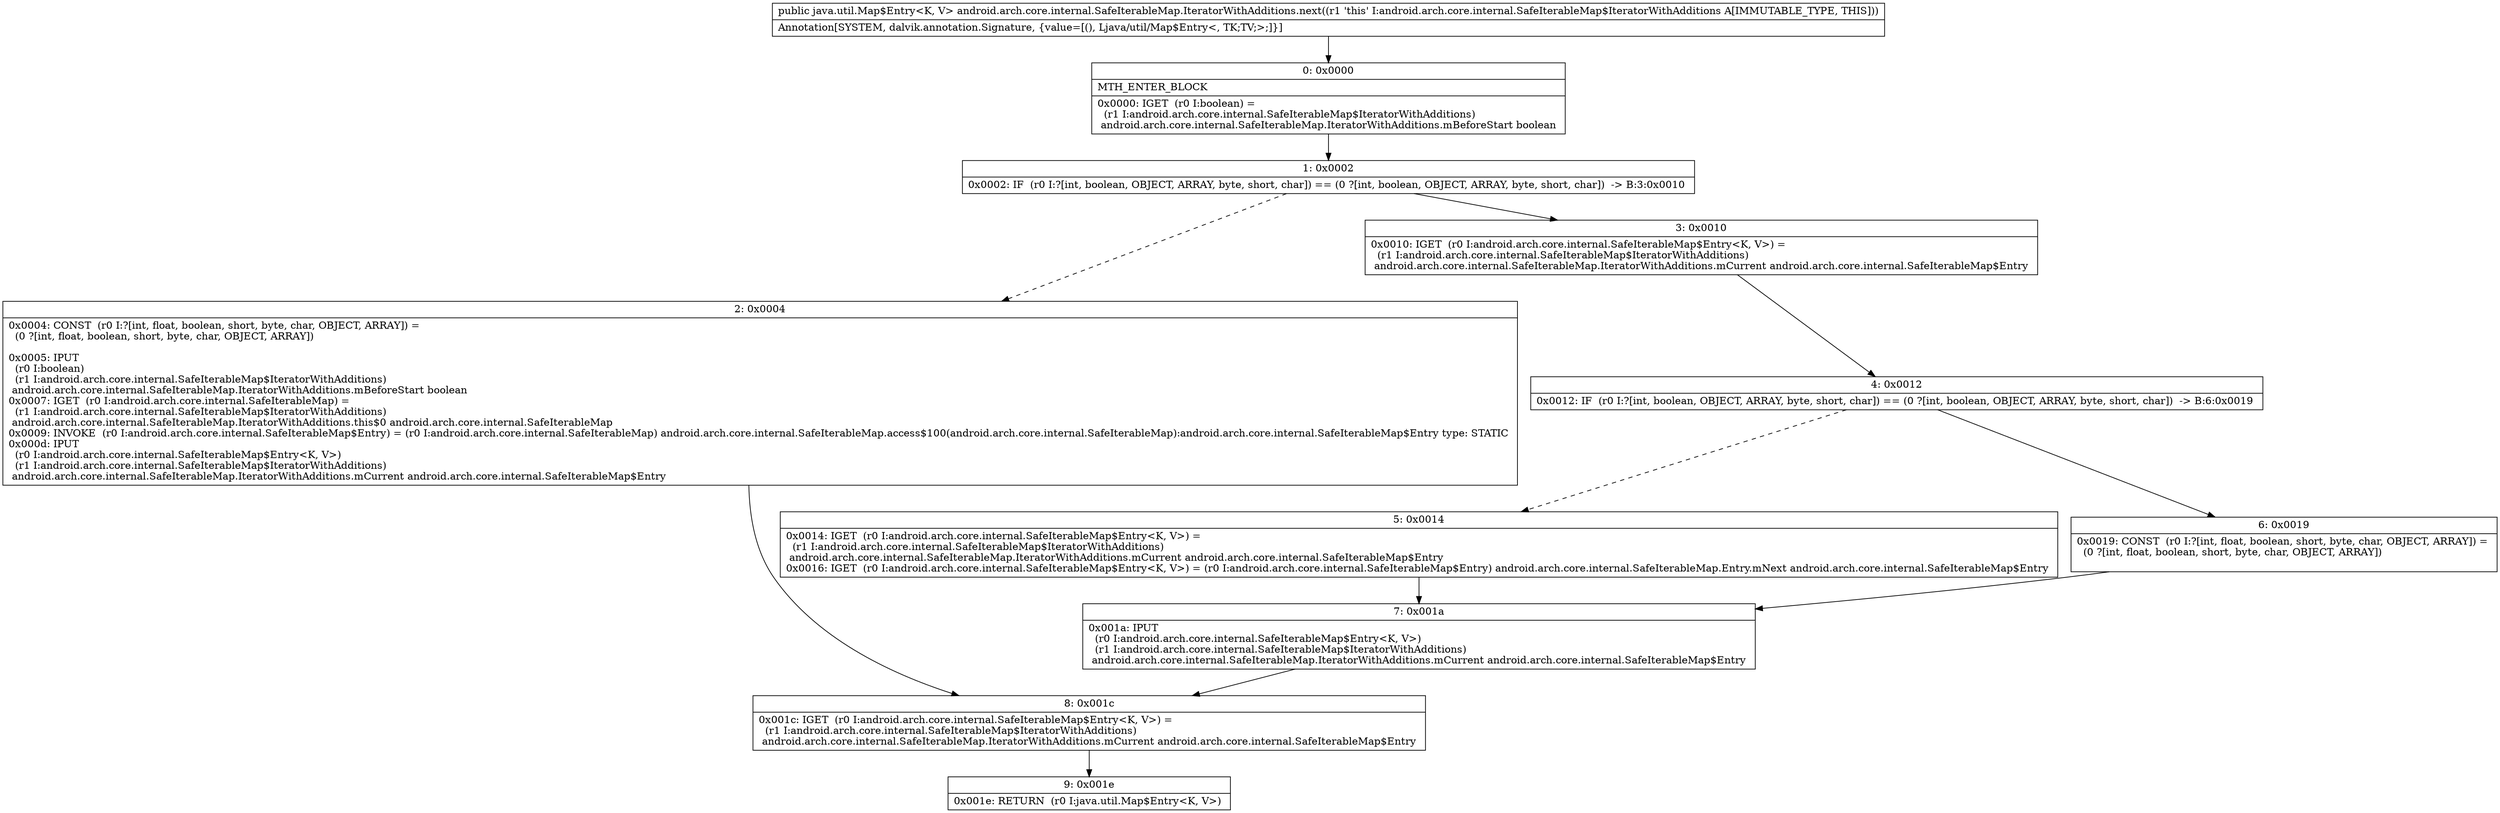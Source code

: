 digraph "CFG forandroid.arch.core.internal.SafeIterableMap.IteratorWithAdditions.next()Ljava\/util\/Map$Entry;" {
Node_0 [shape=record,label="{0\:\ 0x0000|MTH_ENTER_BLOCK\l|0x0000: IGET  (r0 I:boolean) = \l  (r1 I:android.arch.core.internal.SafeIterableMap$IteratorWithAdditions)\l android.arch.core.internal.SafeIterableMap.IteratorWithAdditions.mBeforeStart boolean \l}"];
Node_1 [shape=record,label="{1\:\ 0x0002|0x0002: IF  (r0 I:?[int, boolean, OBJECT, ARRAY, byte, short, char]) == (0 ?[int, boolean, OBJECT, ARRAY, byte, short, char])  \-\> B:3:0x0010 \l}"];
Node_2 [shape=record,label="{2\:\ 0x0004|0x0004: CONST  (r0 I:?[int, float, boolean, short, byte, char, OBJECT, ARRAY]) = \l  (0 ?[int, float, boolean, short, byte, char, OBJECT, ARRAY])\l \l0x0005: IPUT  \l  (r0 I:boolean)\l  (r1 I:android.arch.core.internal.SafeIterableMap$IteratorWithAdditions)\l android.arch.core.internal.SafeIterableMap.IteratorWithAdditions.mBeforeStart boolean \l0x0007: IGET  (r0 I:android.arch.core.internal.SafeIterableMap) = \l  (r1 I:android.arch.core.internal.SafeIterableMap$IteratorWithAdditions)\l android.arch.core.internal.SafeIterableMap.IteratorWithAdditions.this$0 android.arch.core.internal.SafeIterableMap \l0x0009: INVOKE  (r0 I:android.arch.core.internal.SafeIterableMap$Entry) = (r0 I:android.arch.core.internal.SafeIterableMap) android.arch.core.internal.SafeIterableMap.access$100(android.arch.core.internal.SafeIterableMap):android.arch.core.internal.SafeIterableMap$Entry type: STATIC \l0x000d: IPUT  \l  (r0 I:android.arch.core.internal.SafeIterableMap$Entry\<K, V\>)\l  (r1 I:android.arch.core.internal.SafeIterableMap$IteratorWithAdditions)\l android.arch.core.internal.SafeIterableMap.IteratorWithAdditions.mCurrent android.arch.core.internal.SafeIterableMap$Entry \l}"];
Node_3 [shape=record,label="{3\:\ 0x0010|0x0010: IGET  (r0 I:android.arch.core.internal.SafeIterableMap$Entry\<K, V\>) = \l  (r1 I:android.arch.core.internal.SafeIterableMap$IteratorWithAdditions)\l android.arch.core.internal.SafeIterableMap.IteratorWithAdditions.mCurrent android.arch.core.internal.SafeIterableMap$Entry \l}"];
Node_4 [shape=record,label="{4\:\ 0x0012|0x0012: IF  (r0 I:?[int, boolean, OBJECT, ARRAY, byte, short, char]) == (0 ?[int, boolean, OBJECT, ARRAY, byte, short, char])  \-\> B:6:0x0019 \l}"];
Node_5 [shape=record,label="{5\:\ 0x0014|0x0014: IGET  (r0 I:android.arch.core.internal.SafeIterableMap$Entry\<K, V\>) = \l  (r1 I:android.arch.core.internal.SafeIterableMap$IteratorWithAdditions)\l android.arch.core.internal.SafeIterableMap.IteratorWithAdditions.mCurrent android.arch.core.internal.SafeIterableMap$Entry \l0x0016: IGET  (r0 I:android.arch.core.internal.SafeIterableMap$Entry\<K, V\>) = (r0 I:android.arch.core.internal.SafeIterableMap$Entry) android.arch.core.internal.SafeIterableMap.Entry.mNext android.arch.core.internal.SafeIterableMap$Entry \l}"];
Node_6 [shape=record,label="{6\:\ 0x0019|0x0019: CONST  (r0 I:?[int, float, boolean, short, byte, char, OBJECT, ARRAY]) = \l  (0 ?[int, float, boolean, short, byte, char, OBJECT, ARRAY])\l \l}"];
Node_7 [shape=record,label="{7\:\ 0x001a|0x001a: IPUT  \l  (r0 I:android.arch.core.internal.SafeIterableMap$Entry\<K, V\>)\l  (r1 I:android.arch.core.internal.SafeIterableMap$IteratorWithAdditions)\l android.arch.core.internal.SafeIterableMap.IteratorWithAdditions.mCurrent android.arch.core.internal.SafeIterableMap$Entry \l}"];
Node_8 [shape=record,label="{8\:\ 0x001c|0x001c: IGET  (r0 I:android.arch.core.internal.SafeIterableMap$Entry\<K, V\>) = \l  (r1 I:android.arch.core.internal.SafeIterableMap$IteratorWithAdditions)\l android.arch.core.internal.SafeIterableMap.IteratorWithAdditions.mCurrent android.arch.core.internal.SafeIterableMap$Entry \l}"];
Node_9 [shape=record,label="{9\:\ 0x001e|0x001e: RETURN  (r0 I:java.util.Map$Entry\<K, V\>) \l}"];
MethodNode[shape=record,label="{public java.util.Map$Entry\<K, V\> android.arch.core.internal.SafeIterableMap.IteratorWithAdditions.next((r1 'this' I:android.arch.core.internal.SafeIterableMap$IteratorWithAdditions A[IMMUTABLE_TYPE, THIS]))  | Annotation[SYSTEM, dalvik.annotation.Signature, \{value=[(), Ljava\/util\/Map$Entry\<, TK;TV;\>;]\}]\l}"];
MethodNode -> Node_0;
Node_0 -> Node_1;
Node_1 -> Node_2[style=dashed];
Node_1 -> Node_3;
Node_2 -> Node_8;
Node_3 -> Node_4;
Node_4 -> Node_5[style=dashed];
Node_4 -> Node_6;
Node_5 -> Node_7;
Node_6 -> Node_7;
Node_7 -> Node_8;
Node_8 -> Node_9;
}

